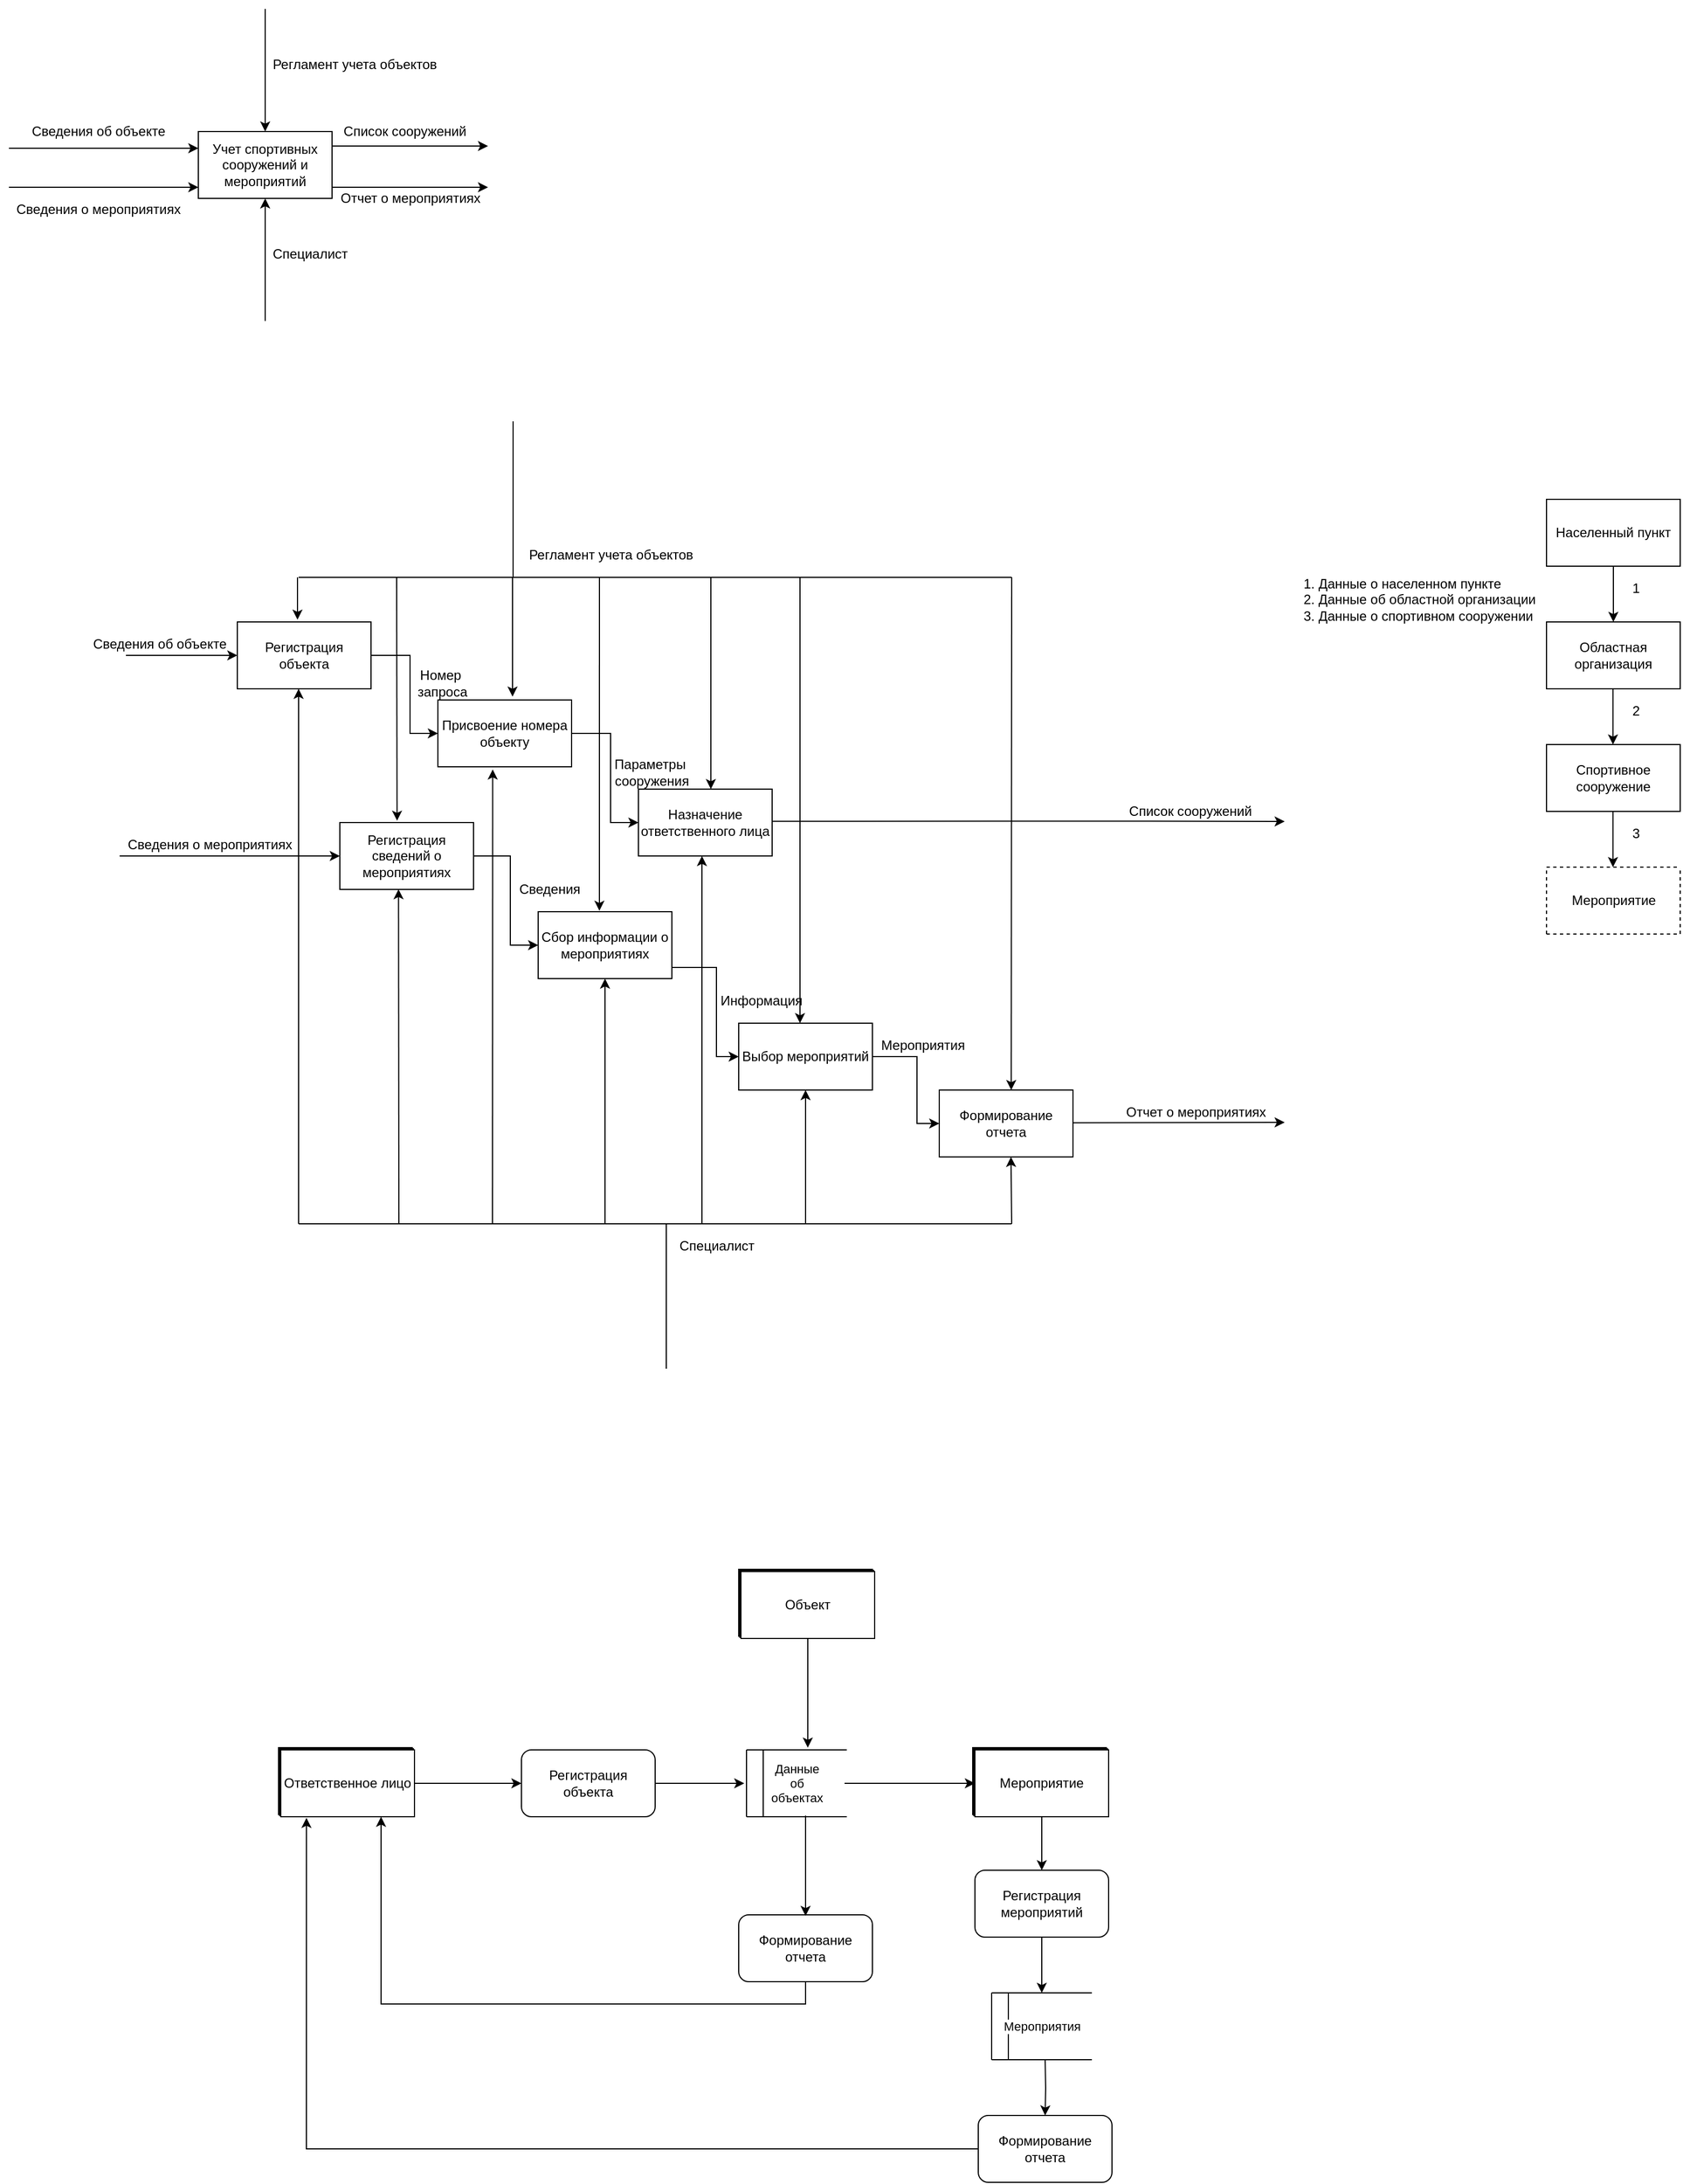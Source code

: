 <mxfile version="14.7.6" type="github">
  <diagram id="JcpFo3pnrb1yveTzviW8" name="Page-1">
    <mxGraphModel dx="977" dy="506" grid="1" gridSize="10" guides="1" tooltips="1" connect="1" arrows="1" fold="1" page="1" pageScale="1" pageWidth="827" pageHeight="1169" math="0" shadow="0">
      <root>
        <mxCell id="0" />
        <mxCell id="1" parent="0" />
        <mxCell id="RXx_gNftj5iXkbYdSQBd-1" value="Учет спортивных сооружений и мероприятий" style="rounded=0;whiteSpace=wrap;html=1;" parent="1" vertex="1">
          <mxGeometry x="220" y="140" width="120" height="60" as="geometry" />
        </mxCell>
        <mxCell id="RXx_gNftj5iXkbYdSQBd-2" value="" style="endArrow=classic;html=1;entryX=0;entryY=0.5;entryDx=0;entryDy=0;" parent="1" edge="1">
          <mxGeometry width="50" height="50" relative="1" as="geometry">
            <mxPoint x="50" y="155" as="sourcePoint" />
            <mxPoint x="220" y="155" as="targetPoint" />
          </mxGeometry>
        </mxCell>
        <mxCell id="RXx_gNftj5iXkbYdSQBd-3" value="Сведения об объекте" style="text;html=1;align=center;verticalAlign=middle;resizable=0;points=[];autosize=1;strokeColor=none;" parent="1" vertex="1">
          <mxGeometry x="60" y="130" width="140" height="20" as="geometry" />
        </mxCell>
        <mxCell id="RXx_gNftj5iXkbYdSQBd-4" value="" style="endArrow=classic;html=1;entryX=0.5;entryY=0;entryDx=0;entryDy=0;" parent="1" target="RXx_gNftj5iXkbYdSQBd-1" edge="1">
          <mxGeometry width="50" height="50" relative="1" as="geometry">
            <mxPoint x="280" y="30" as="sourcePoint" />
            <mxPoint x="300" y="130" as="targetPoint" />
          </mxGeometry>
        </mxCell>
        <mxCell id="RXx_gNftj5iXkbYdSQBd-5" value="Регламент учета объектов" style="text;html=1;align=center;verticalAlign=middle;resizable=0;points=[];autosize=1;strokeColor=none;" parent="1" vertex="1">
          <mxGeometry x="280" y="70" width="160" height="20" as="geometry" />
        </mxCell>
        <mxCell id="RXx_gNftj5iXkbYdSQBd-6" value="" style="endArrow=classic;html=1;entryX=0.5;entryY=1;entryDx=0;entryDy=0;" parent="1" target="RXx_gNftj5iXkbYdSQBd-1" edge="1">
          <mxGeometry width="50" height="50" relative="1" as="geometry">
            <mxPoint x="280" y="310" as="sourcePoint" />
            <mxPoint x="310" y="250" as="targetPoint" />
          </mxGeometry>
        </mxCell>
        <mxCell id="RXx_gNftj5iXkbYdSQBd-7" value="Специалист" style="text;html=1;align=center;verticalAlign=middle;resizable=0;points=[];autosize=1;strokeColor=none;" parent="1" vertex="1">
          <mxGeometry x="280" y="240" width="80" height="20" as="geometry" />
        </mxCell>
        <mxCell id="RXx_gNftj5iXkbYdSQBd-8" value="" style="endArrow=classic;html=1;exitX=1;exitY=0.5;exitDx=0;exitDy=0;" parent="1" edge="1">
          <mxGeometry width="50" height="50" relative="1" as="geometry">
            <mxPoint x="340" y="153" as="sourcePoint" />
            <mxPoint x="480" y="153" as="targetPoint" />
          </mxGeometry>
        </mxCell>
        <mxCell id="RXx_gNftj5iXkbYdSQBd-9" value="Список сооружений" style="text;html=1;align=center;verticalAlign=middle;resizable=0;points=[];autosize=1;strokeColor=none;" parent="1" vertex="1">
          <mxGeometry x="340" y="130" width="130" height="20" as="geometry" />
        </mxCell>
        <mxCell id="RXx_gNftj5iXkbYdSQBd-10" value="" style="endArrow=classic;html=1;" parent="1" edge="1">
          <mxGeometry width="50" height="50" relative="1" as="geometry">
            <mxPoint x="155" y="610" as="sourcePoint" />
            <mxPoint x="255" y="610" as="targetPoint" />
          </mxGeometry>
        </mxCell>
        <mxCell id="RXx_gNftj5iXkbYdSQBd-11" value="Сведения об объекте" style="text;html=1;align=center;verticalAlign=middle;resizable=0;points=[];autosize=1;strokeColor=none;" parent="1" vertex="1">
          <mxGeometry x="115" y="590" width="140" height="20" as="geometry" />
        </mxCell>
        <mxCell id="RXx_gNftj5iXkbYdSQBd-15" style="edgeStyle=orthogonalEdgeStyle;rounded=0;orthogonalLoop=1;jettySize=auto;html=1;entryX=0;entryY=0.5;entryDx=0;entryDy=0;" parent="1" source="RXx_gNftj5iXkbYdSQBd-12" target="RXx_gNftj5iXkbYdSQBd-13" edge="1">
          <mxGeometry relative="1" as="geometry">
            <Array as="points">
              <mxPoint x="410" y="610" />
              <mxPoint x="410" y="680" />
            </Array>
          </mxGeometry>
        </mxCell>
        <mxCell id="RXx_gNftj5iXkbYdSQBd-12" value="Регистрация объекта" style="rounded=0;whiteSpace=wrap;html=1;" parent="1" vertex="1">
          <mxGeometry x="255" y="580" width="120" height="60" as="geometry" />
        </mxCell>
        <mxCell id="RXx_gNftj5iXkbYdSQBd-18" style="edgeStyle=orthogonalEdgeStyle;rounded=0;orthogonalLoop=1;jettySize=auto;html=1;entryX=0;entryY=0.5;entryDx=0;entryDy=0;" parent="1" source="RXx_gNftj5iXkbYdSQBd-13" target="RXx_gNftj5iXkbYdSQBd-17" edge="1">
          <mxGeometry relative="1" as="geometry">
            <Array as="points">
              <mxPoint x="590" y="680" />
              <mxPoint x="590" y="760" />
            </Array>
          </mxGeometry>
        </mxCell>
        <mxCell id="RXx_gNftj5iXkbYdSQBd-13" value="Присвоение номера объекту" style="rounded=0;whiteSpace=wrap;html=1;" parent="1" vertex="1">
          <mxGeometry x="435" y="650" width="120" height="60" as="geometry" />
        </mxCell>
        <mxCell id="RXx_gNftj5iXkbYdSQBd-16" value="Номер&lt;br&gt;&amp;nbsp;запроса" style="text;html=1;align=center;verticalAlign=middle;resizable=0;points=[];autosize=1;strokeColor=none;" parent="1" vertex="1">
          <mxGeometry x="407" y="620" width="60" height="30" as="geometry" />
        </mxCell>
        <mxCell id="RXx_gNftj5iXkbYdSQBd-17" value="Назначение ответственного лица" style="rounded=0;whiteSpace=wrap;html=1;" parent="1" vertex="1">
          <mxGeometry x="615" y="730" width="120" height="60" as="geometry" />
        </mxCell>
        <mxCell id="RXx_gNftj5iXkbYdSQBd-22" value="Параметры&lt;br&gt;&amp;nbsp;сооружения" style="text;html=1;align=center;verticalAlign=middle;resizable=0;points=[];autosize=1;strokeColor=none;" parent="1" vertex="1">
          <mxGeometry x="580" y="700" width="90" height="30" as="geometry" />
        </mxCell>
        <mxCell id="RXx_gNftj5iXkbYdSQBd-27" style="edgeStyle=orthogonalEdgeStyle;rounded=0;orthogonalLoop=1;jettySize=auto;html=1;exitX=1;exitY=0.5;exitDx=0;exitDy=0;" parent="1" edge="1">
          <mxGeometry relative="1" as="geometry">
            <mxPoint x="1195" y="759" as="targetPoint" />
            <mxPoint x="735" y="758.82" as="sourcePoint" />
            <Array as="points">
              <mxPoint x="1075" y="759" />
              <mxPoint x="1075" y="759" />
            </Array>
          </mxGeometry>
        </mxCell>
        <mxCell id="RXx_gNftj5iXkbYdSQBd-28" value="Список сооружений" style="text;html=1;align=center;verticalAlign=middle;resizable=0;points=[];autosize=1;strokeColor=none;" parent="1" vertex="1">
          <mxGeometry x="1045" y="740" width="130" height="20" as="geometry" />
        </mxCell>
        <mxCell id="RXx_gNftj5iXkbYdSQBd-51" value="" style="group" parent="1" vertex="1" connectable="0">
          <mxGeometry x="292" y="1590" width="122" height="62" as="geometry" />
        </mxCell>
        <mxCell id="RXx_gNftj5iXkbYdSQBd-48" value="" style="rounded=0;whiteSpace=wrap;html=1;" parent="RXx_gNftj5iXkbYdSQBd-51" vertex="1">
          <mxGeometry width="120" height="60" as="geometry" />
        </mxCell>
        <mxCell id="RXx_gNftj5iXkbYdSQBd-49" value="" style="rounded=0;whiteSpace=wrap;html=1;" parent="RXx_gNftj5iXkbYdSQBd-51" vertex="1">
          <mxGeometry x="1" y="1" width="120" height="60" as="geometry" />
        </mxCell>
        <mxCell id="RXx_gNftj5iXkbYdSQBd-50" value="Ответственное лицо" style="rounded=0;whiteSpace=wrap;html=1;" parent="RXx_gNftj5iXkbYdSQBd-51" vertex="1">
          <mxGeometry x="2" y="2" width="120" height="60" as="geometry" />
        </mxCell>
        <mxCell id="RXx_gNftj5iXkbYdSQBd-58" value="" style="group" parent="1" vertex="1" connectable="0">
          <mxGeometry x="712" y="1592" width="90" height="60" as="geometry" />
        </mxCell>
        <mxCell id="RXx_gNftj5iXkbYdSQBd-53" value="" style="endArrow=none;html=1;" parent="RXx_gNftj5iXkbYdSQBd-58" edge="1">
          <mxGeometry width="50" height="50" as="geometry">
            <mxPoint y="60" as="sourcePoint" />
            <mxPoint as="targetPoint" />
          </mxGeometry>
        </mxCell>
        <mxCell id="RXx_gNftj5iXkbYdSQBd-54" value="" style="endArrow=none;html=1;" parent="RXx_gNftj5iXkbYdSQBd-58" edge="1">
          <mxGeometry x="5" width="50" height="50" as="geometry">
            <mxPoint x="15" y="60" as="sourcePoint" />
            <mxPoint x="15" as="targetPoint" />
          </mxGeometry>
        </mxCell>
        <mxCell id="itpdXc0H2e_z4cBBcjtA-39" value="Данные&lt;br&gt;об&lt;br&gt;объектах" style="edgeLabel;html=1;align=center;verticalAlign=middle;resizable=0;points=[];" parent="RXx_gNftj5iXkbYdSQBd-54" vertex="1" connectable="0">
          <mxGeometry relative="1" as="geometry">
            <mxPoint x="30" as="offset" />
          </mxGeometry>
        </mxCell>
        <mxCell id="RXx_gNftj5iXkbYdSQBd-55" value="" style="endArrow=none;html=1;" parent="RXx_gNftj5iXkbYdSQBd-58" edge="1">
          <mxGeometry width="50" height="50" as="geometry">
            <mxPoint as="sourcePoint" />
            <mxPoint x="90" as="targetPoint" />
          </mxGeometry>
        </mxCell>
        <mxCell id="RXx_gNftj5iXkbYdSQBd-56" value="" style="endArrow=none;html=1;" parent="RXx_gNftj5iXkbYdSQBd-58" edge="1">
          <mxGeometry width="50" height="50" as="geometry">
            <mxPoint y="60" as="sourcePoint" />
            <mxPoint x="90" y="60" as="targetPoint" />
          </mxGeometry>
        </mxCell>
        <mxCell id="itpdXc0H2e_z4cBBcjtA-38" style="edgeStyle=orthogonalEdgeStyle;rounded=0;orthogonalLoop=1;jettySize=auto;html=1;" parent="1" source="RXx_gNftj5iXkbYdSQBd-94" edge="1">
          <mxGeometry relative="1" as="geometry">
            <mxPoint x="710" y="1622" as="targetPoint" />
          </mxGeometry>
        </mxCell>
        <mxCell id="RXx_gNftj5iXkbYdSQBd-94" value="Регистрация объекта" style="rounded=1;whiteSpace=wrap;html=1;" parent="1" vertex="1">
          <mxGeometry x="510" y="1592" width="120" height="60" as="geometry" />
        </mxCell>
        <mxCell id="itpdXc0H2e_z4cBBcjtA-1" value="" style="endArrow=classic;html=1;entryX=0;entryY=0.5;entryDx=0;entryDy=0;" parent="1" edge="1">
          <mxGeometry width="50" height="50" relative="1" as="geometry">
            <mxPoint x="50" y="190" as="sourcePoint" />
            <mxPoint x="220" y="190" as="targetPoint" />
          </mxGeometry>
        </mxCell>
        <mxCell id="itpdXc0H2e_z4cBBcjtA-2" value="Сведения о мероприятиях" style="text;html=1;align=center;verticalAlign=middle;resizable=0;points=[];autosize=1;strokeColor=none;" parent="1" vertex="1">
          <mxGeometry x="50" y="200" width="160" height="20" as="geometry" />
        </mxCell>
        <mxCell id="itpdXc0H2e_z4cBBcjtA-3" value="" style="endArrow=classic;html=1;exitX=1;exitY=0.5;exitDx=0;exitDy=0;" parent="1" edge="1">
          <mxGeometry width="50" height="50" relative="1" as="geometry">
            <mxPoint x="340" y="190" as="sourcePoint" />
            <mxPoint x="480" y="190" as="targetPoint" />
          </mxGeometry>
        </mxCell>
        <mxCell id="itpdXc0H2e_z4cBBcjtA-4" value="Отчет о мероприятиях" style="text;html=1;align=center;verticalAlign=middle;resizable=0;points=[];autosize=1;strokeColor=none;" parent="1" vertex="1">
          <mxGeometry x="340" y="190" width="140" height="20" as="geometry" />
        </mxCell>
        <mxCell id="itpdXc0H2e_z4cBBcjtA-18" style="edgeStyle=orthogonalEdgeStyle;rounded=0;orthogonalLoop=1;jettySize=auto;html=1;entryX=0;entryY=0.5;entryDx=0;entryDy=0;" parent="1" source="itpdXc0H2e_z4cBBcjtA-5" target="itpdXc0H2e_z4cBBcjtA-8" edge="1">
          <mxGeometry relative="1" as="geometry">
            <Array as="points">
              <mxPoint x="500" y="790" />
              <mxPoint x="500" y="870" />
            </Array>
          </mxGeometry>
        </mxCell>
        <mxCell id="itpdXc0H2e_z4cBBcjtA-5" value="Регистрация сведений о мероприятиях" style="rounded=0;whiteSpace=wrap;html=1;" parent="1" vertex="1">
          <mxGeometry x="347" y="760" width="120" height="60" as="geometry" />
        </mxCell>
        <mxCell id="itpdXc0H2e_z4cBBcjtA-6" value="Сведения о мероприятиях" style="text;html=1;align=center;verticalAlign=middle;resizable=0;points=[];autosize=1;strokeColor=none;" parent="1" vertex="1">
          <mxGeometry x="150" y="770" width="160" height="20" as="geometry" />
        </mxCell>
        <mxCell id="itpdXc0H2e_z4cBBcjtA-7" value="" style="endArrow=classic;html=1;entryX=0;entryY=0.5;entryDx=0;entryDy=0;exitX=-0.004;exitY=1;exitDx=0;exitDy=0;exitPerimeter=0;" parent="1" source="itpdXc0H2e_z4cBBcjtA-6" edge="1">
          <mxGeometry width="50" height="50" relative="1" as="geometry">
            <mxPoint x="177" y="790.0" as="sourcePoint" />
            <mxPoint x="347" y="790.0" as="targetPoint" />
          </mxGeometry>
        </mxCell>
        <mxCell id="itpdXc0H2e_z4cBBcjtA-13" style="edgeStyle=orthogonalEdgeStyle;rounded=0;orthogonalLoop=1;jettySize=auto;html=1;entryX=0;entryY=0.5;entryDx=0;entryDy=0;" parent="1" source="itpdXc0H2e_z4cBBcjtA-8" target="itpdXc0H2e_z4cBBcjtA-12" edge="1">
          <mxGeometry relative="1" as="geometry">
            <Array as="points">
              <mxPoint x="685" y="890" />
              <mxPoint x="685" y="970" />
            </Array>
          </mxGeometry>
        </mxCell>
        <mxCell id="itpdXc0H2e_z4cBBcjtA-8" value="Сбор информации о мероприятиях" style="rounded=0;whiteSpace=wrap;html=1;" parent="1" vertex="1">
          <mxGeometry x="525" y="840" width="120" height="60" as="geometry" />
        </mxCell>
        <mxCell id="itpdXc0H2e_z4cBBcjtA-20" style="edgeStyle=orthogonalEdgeStyle;rounded=0;orthogonalLoop=1;jettySize=auto;html=1;entryX=0;entryY=0.5;entryDx=0;entryDy=0;" parent="1" source="itpdXc0H2e_z4cBBcjtA-12" target="itpdXc0H2e_z4cBBcjtA-15" edge="1">
          <mxGeometry relative="1" as="geometry">
            <Array as="points">
              <mxPoint x="865" y="970" />
              <mxPoint x="865" y="1030" />
            </Array>
          </mxGeometry>
        </mxCell>
        <mxCell id="itpdXc0H2e_z4cBBcjtA-12" value="Выбор мероприятий" style="rounded=0;whiteSpace=wrap;html=1;" parent="1" vertex="1">
          <mxGeometry x="705" y="940" width="120" height="60" as="geometry" />
        </mxCell>
        <mxCell id="itpdXc0H2e_z4cBBcjtA-15" value="Формирование отчета" style="rounded=0;whiteSpace=wrap;html=1;" parent="1" vertex="1">
          <mxGeometry x="885" y="1000" width="120" height="60" as="geometry" />
        </mxCell>
        <mxCell id="itpdXc0H2e_z4cBBcjtA-26" value="" style="endArrow=classic;html=1;exitX=-0.004;exitY=1;exitDx=0;exitDy=0;exitPerimeter=0;" parent="1" edge="1">
          <mxGeometry width="50" height="50" relative="1" as="geometry">
            <mxPoint x="1005.0" y="1029.41" as="sourcePoint" />
            <mxPoint x="1195" y="1029" as="targetPoint" />
          </mxGeometry>
        </mxCell>
        <mxCell id="itpdXc0H2e_z4cBBcjtA-27" value="Отчет о мероприятиях" style="text;html=1;align=center;verticalAlign=middle;resizable=0;points=[];autosize=1;strokeColor=none;" parent="1" vertex="1">
          <mxGeometry x="1045" y="1010" width="140" height="20" as="geometry" />
        </mxCell>
        <mxCell id="itpdXc0H2e_z4cBBcjtA-29" value="Сведения" style="text;html=1;align=center;verticalAlign=middle;resizable=0;points=[];autosize=1;strokeColor=none;" parent="1" vertex="1">
          <mxGeometry x="500" y="810" width="70" height="20" as="geometry" />
        </mxCell>
        <mxCell id="itpdXc0H2e_z4cBBcjtA-30" value="Информация" style="text;html=1;align=center;verticalAlign=middle;resizable=0;points=[];autosize=1;strokeColor=none;" parent="1" vertex="1">
          <mxGeometry x="680" y="910" width="90" height="20" as="geometry" />
        </mxCell>
        <mxCell id="itpdXc0H2e_z4cBBcjtA-31" value="Мероприятия" style="text;html=1;align=center;verticalAlign=middle;resizable=0;points=[];autosize=1;strokeColor=none;" parent="1" vertex="1">
          <mxGeometry x="825" y="950" width="90" height="20" as="geometry" />
        </mxCell>
        <mxCell id="itpdXc0H2e_z4cBBcjtA-34" value="Регламент учета объектов" style="text;html=1;align=center;verticalAlign=middle;resizable=0;points=[];autosize=1;strokeColor=none;" parent="1" vertex="1">
          <mxGeometry x="510" y="510" width="160" height="20" as="geometry" />
        </mxCell>
        <mxCell id="itpdXc0H2e_z4cBBcjtA-35" value="Специалист" style="text;html=1;align=center;verticalAlign=middle;resizable=0;points=[];autosize=1;strokeColor=none;" parent="1" vertex="1">
          <mxGeometry x="645" y="1130" width="80" height="20" as="geometry" />
        </mxCell>
        <mxCell id="itpdXc0H2e_z4cBBcjtA-36" style="edgeStyle=orthogonalEdgeStyle;rounded=0;orthogonalLoop=1;jettySize=auto;html=1;exitX=1;exitY=0.5;exitDx=0;exitDy=0;entryX=0;entryY=0.5;entryDx=0;entryDy=0;" parent="1" source="RXx_gNftj5iXkbYdSQBd-50" target="RXx_gNftj5iXkbYdSQBd-94" edge="1">
          <mxGeometry relative="1" as="geometry" />
        </mxCell>
        <mxCell id="itpdXc0H2e_z4cBBcjtA-40" value="Формирование отчета" style="rounded=1;whiteSpace=wrap;html=1;" parent="1" vertex="1">
          <mxGeometry x="705" y="1740" width="120" height="60" as="geometry" />
        </mxCell>
        <mxCell id="itpdXc0H2e_z4cBBcjtA-42" style="edgeStyle=orthogonalEdgeStyle;rounded=0;orthogonalLoop=1;jettySize=auto;html=1;entryX=0.5;entryY=0;entryDx=0;entryDy=0;" parent="1" edge="1">
          <mxGeometry relative="1" as="geometry">
            <mxPoint x="765" y="1741" as="targetPoint" />
            <mxPoint x="765" y="1651" as="sourcePoint" />
          </mxGeometry>
        </mxCell>
        <mxCell id="itpdXc0H2e_z4cBBcjtA-47" style="edgeStyle=orthogonalEdgeStyle;rounded=0;orthogonalLoop=1;jettySize=auto;html=1;entryX=0.75;entryY=1;entryDx=0;entryDy=0;exitX=0.5;exitY=1;exitDx=0;exitDy=0;" parent="1" source="itpdXc0H2e_z4cBBcjtA-40" target="RXx_gNftj5iXkbYdSQBd-50" edge="1">
          <mxGeometry relative="1" as="geometry">
            <mxPoint x="775" y="1751" as="targetPoint" />
            <mxPoint x="775" y="1661" as="sourcePoint" />
          </mxGeometry>
        </mxCell>
        <mxCell id="itpdXc0H2e_z4cBBcjtA-48" value="" style="group" parent="1" vertex="1" connectable="0">
          <mxGeometry x="915" y="1590" width="122" height="62" as="geometry" />
        </mxCell>
        <mxCell id="itpdXc0H2e_z4cBBcjtA-49" value="" style="rounded=0;whiteSpace=wrap;html=1;" parent="itpdXc0H2e_z4cBBcjtA-48" vertex="1">
          <mxGeometry width="120" height="60" as="geometry" />
        </mxCell>
        <mxCell id="itpdXc0H2e_z4cBBcjtA-50" value="" style="rounded=0;whiteSpace=wrap;html=1;" parent="itpdXc0H2e_z4cBBcjtA-48" vertex="1">
          <mxGeometry x="1" y="1" width="120" height="60" as="geometry" />
        </mxCell>
        <mxCell id="itpdXc0H2e_z4cBBcjtA-51" value="Мероприятие" style="rounded=0;whiteSpace=wrap;html=1;" parent="itpdXc0H2e_z4cBBcjtA-48" vertex="1">
          <mxGeometry x="2" y="2" width="120" height="60" as="geometry" />
        </mxCell>
        <mxCell id="itpdXc0H2e_z4cBBcjtA-52" value="" style="group" parent="1" vertex="1" connectable="0">
          <mxGeometry x="705" y="1430" width="122" height="62" as="geometry" />
        </mxCell>
        <mxCell id="itpdXc0H2e_z4cBBcjtA-53" value="" style="rounded=0;whiteSpace=wrap;html=1;" parent="itpdXc0H2e_z4cBBcjtA-52" vertex="1">
          <mxGeometry width="120" height="60" as="geometry" />
        </mxCell>
        <mxCell id="itpdXc0H2e_z4cBBcjtA-54" value="" style="rounded=0;whiteSpace=wrap;html=1;" parent="itpdXc0H2e_z4cBBcjtA-52" vertex="1">
          <mxGeometry x="1" y="1" width="120" height="60" as="geometry" />
        </mxCell>
        <mxCell id="itpdXc0H2e_z4cBBcjtA-55" value="Объект" style="rounded=0;whiteSpace=wrap;html=1;" parent="itpdXc0H2e_z4cBBcjtA-52" vertex="1">
          <mxGeometry x="2" y="2" width="120" height="60" as="geometry" />
        </mxCell>
        <mxCell id="itpdXc0H2e_z4cBBcjtA-56" style="edgeStyle=orthogonalEdgeStyle;rounded=0;orthogonalLoop=1;jettySize=auto;html=1;exitX=0.5;exitY=1;exitDx=0;exitDy=0;" parent="1" source="itpdXc0H2e_z4cBBcjtA-55" edge="1">
          <mxGeometry relative="1" as="geometry">
            <mxPoint x="767" y="1590" as="targetPoint" />
            <mxPoint x="640" y="1632" as="sourcePoint" />
          </mxGeometry>
        </mxCell>
        <mxCell id="itpdXc0H2e_z4cBBcjtA-57" style="edgeStyle=orthogonalEdgeStyle;rounded=0;orthogonalLoop=1;jettySize=auto;html=1;entryX=0;entryY=0.5;entryDx=0;entryDy=0;" parent="1" target="itpdXc0H2e_z4cBBcjtA-51" edge="1">
          <mxGeometry relative="1" as="geometry">
            <mxPoint x="910" y="1630" as="targetPoint" />
            <mxPoint x="800" y="1622" as="sourcePoint" />
            <Array as="points">
              <mxPoint x="810" y="1622" />
            </Array>
          </mxGeometry>
        </mxCell>
        <mxCell id="itpdXc0H2e_z4cBBcjtA-58" value="" style="group" parent="1" vertex="1" connectable="0">
          <mxGeometry x="932" y="1810" width="90" height="60" as="geometry" />
        </mxCell>
        <mxCell id="itpdXc0H2e_z4cBBcjtA-59" value="" style="endArrow=none;html=1;" parent="itpdXc0H2e_z4cBBcjtA-58" edge="1">
          <mxGeometry width="50" height="50" as="geometry">
            <mxPoint y="60" as="sourcePoint" />
            <mxPoint as="targetPoint" />
          </mxGeometry>
        </mxCell>
        <mxCell id="itpdXc0H2e_z4cBBcjtA-60" value="" style="endArrow=none;html=1;" parent="itpdXc0H2e_z4cBBcjtA-58" edge="1">
          <mxGeometry x="5" width="50" height="50" as="geometry">
            <mxPoint x="15" y="60" as="sourcePoint" />
            <mxPoint x="15" as="targetPoint" />
          </mxGeometry>
        </mxCell>
        <mxCell id="itpdXc0H2e_z4cBBcjtA-61" value="Мероприятия" style="edgeLabel;html=1;align=center;verticalAlign=middle;resizable=0;points=[];" parent="itpdXc0H2e_z4cBBcjtA-60" vertex="1" connectable="0">
          <mxGeometry relative="1" as="geometry">
            <mxPoint x="30" as="offset" />
          </mxGeometry>
        </mxCell>
        <mxCell id="itpdXc0H2e_z4cBBcjtA-62" value="" style="endArrow=none;html=1;" parent="itpdXc0H2e_z4cBBcjtA-58" edge="1">
          <mxGeometry width="50" height="50" as="geometry">
            <mxPoint as="sourcePoint" />
            <mxPoint x="90" as="targetPoint" />
          </mxGeometry>
        </mxCell>
        <mxCell id="itpdXc0H2e_z4cBBcjtA-63" value="" style="endArrow=none;html=1;" parent="itpdXc0H2e_z4cBBcjtA-58" edge="1">
          <mxGeometry width="50" height="50" as="geometry">
            <mxPoint y="60" as="sourcePoint" />
            <mxPoint x="90" y="60" as="targetPoint" />
          </mxGeometry>
        </mxCell>
        <mxCell id="itpdXc0H2e_z4cBBcjtA-67" style="edgeStyle=orthogonalEdgeStyle;rounded=0;orthogonalLoop=1;jettySize=auto;html=1;" parent="1" source="itpdXc0H2e_z4cBBcjtA-65" edge="1">
          <mxGeometry relative="1" as="geometry">
            <mxPoint x="977" y="1810" as="targetPoint" />
          </mxGeometry>
        </mxCell>
        <mxCell id="itpdXc0H2e_z4cBBcjtA-65" value="Регистрация мероприятий" style="rounded=1;whiteSpace=wrap;html=1;" parent="1" vertex="1">
          <mxGeometry x="917" y="1700" width="120" height="60" as="geometry" />
        </mxCell>
        <mxCell id="itpdXc0H2e_z4cBBcjtA-66" style="edgeStyle=orthogonalEdgeStyle;rounded=0;orthogonalLoop=1;jettySize=auto;html=1;entryX=0.5;entryY=0;entryDx=0;entryDy=0;" parent="1" source="itpdXc0H2e_z4cBBcjtA-51" target="itpdXc0H2e_z4cBBcjtA-65" edge="1">
          <mxGeometry relative="1" as="geometry" />
        </mxCell>
        <mxCell id="itpdXc0H2e_z4cBBcjtA-68" value="Формирование отчета" style="rounded=1;whiteSpace=wrap;html=1;" parent="1" vertex="1">
          <mxGeometry x="920" y="1920" width="120" height="60" as="geometry" />
        </mxCell>
        <mxCell id="itpdXc0H2e_z4cBBcjtA-69" style="edgeStyle=orthogonalEdgeStyle;rounded=0;orthogonalLoop=1;jettySize=auto;html=1;entryX=0.5;entryY=0;entryDx=0;entryDy=0;" parent="1" target="itpdXc0H2e_z4cBBcjtA-68" edge="1">
          <mxGeometry relative="1" as="geometry">
            <mxPoint x="987" y="1820" as="targetPoint" />
            <mxPoint x="980" y="1870" as="sourcePoint" />
          </mxGeometry>
        </mxCell>
        <mxCell id="itpdXc0H2e_z4cBBcjtA-70" style="edgeStyle=orthogonalEdgeStyle;rounded=0;orthogonalLoop=1;jettySize=auto;html=1;exitX=0;exitY=0.5;exitDx=0;exitDy=0;entryX=0.192;entryY=1.017;entryDx=0;entryDy=0;entryPerimeter=0;" parent="1" source="itpdXc0H2e_z4cBBcjtA-68" target="RXx_gNftj5iXkbYdSQBd-50" edge="1">
          <mxGeometry relative="1" as="geometry">
            <mxPoint x="320" y="1660" as="targetPoint" />
            <mxPoint x="775" y="1810" as="sourcePoint" />
          </mxGeometry>
        </mxCell>
        <mxCell id="Nf5ckHOMyByGEh3sh1v1-1" value="" style="endArrow=none;html=1;" parent="1" edge="1">
          <mxGeometry width="50" height="50" relative="1" as="geometry">
            <mxPoint x="502.5" y="540" as="sourcePoint" />
            <mxPoint x="502.5" y="400" as="targetPoint" />
          </mxGeometry>
        </mxCell>
        <mxCell id="Nf5ckHOMyByGEh3sh1v1-2" value="" style="endArrow=none;html=1;" parent="1" edge="1">
          <mxGeometry width="50" height="50" relative="1" as="geometry">
            <mxPoint x="310" y="540" as="sourcePoint" />
            <mxPoint x="950" y="540" as="targetPoint" />
          </mxGeometry>
        </mxCell>
        <mxCell id="Nf5ckHOMyByGEh3sh1v1-3" value="" style="endArrow=classic;html=1;" parent="1" edge="1">
          <mxGeometry width="50" height="50" relative="1" as="geometry">
            <mxPoint x="309" y="540" as="sourcePoint" />
            <mxPoint x="309" y="578" as="targetPoint" />
          </mxGeometry>
        </mxCell>
        <mxCell id="Nf5ckHOMyByGEh3sh1v1-4" value="" style="endArrow=classic;html=1;" parent="1" edge="1">
          <mxGeometry width="50" height="50" relative="1" as="geometry">
            <mxPoint x="502" y="540" as="sourcePoint" />
            <mxPoint x="502" y="647" as="targetPoint" />
          </mxGeometry>
        </mxCell>
        <mxCell id="Nf5ckHOMyByGEh3sh1v1-5" value="" style="endArrow=classic;html=1;" parent="1" edge="1">
          <mxGeometry width="50" height="50" relative="1" as="geometry">
            <mxPoint x="680" y="540" as="sourcePoint" />
            <mxPoint x="680" y="730" as="targetPoint" />
          </mxGeometry>
        </mxCell>
        <mxCell id="Nf5ckHOMyByGEh3sh1v1-6" value="" style="endArrow=none;html=1;" parent="1" edge="1">
          <mxGeometry width="50" height="50" relative="1" as="geometry">
            <mxPoint x="640" y="1250" as="sourcePoint" />
            <mxPoint x="640" y="1120" as="targetPoint" />
          </mxGeometry>
        </mxCell>
        <mxCell id="Nf5ckHOMyByGEh3sh1v1-7" value="" style="endArrow=none;html=1;" parent="1" edge="1">
          <mxGeometry width="50" height="50" relative="1" as="geometry">
            <mxPoint x="310" y="1120" as="sourcePoint" />
            <mxPoint x="950" y="1120" as="targetPoint" />
          </mxGeometry>
        </mxCell>
        <mxCell id="Nf5ckHOMyByGEh3sh1v1-8" value="" style="endArrow=classic;html=1;entryX=0.439;entryY=0.997;entryDx=0;entryDy=0;entryPerimeter=0;" parent="1" target="itpdXc0H2e_z4cBBcjtA-5" edge="1">
          <mxGeometry width="50" height="50" relative="1" as="geometry">
            <mxPoint x="400" y="1120" as="sourcePoint" />
            <mxPoint x="390" y="824" as="targetPoint" />
          </mxGeometry>
        </mxCell>
        <mxCell id="Nf5ckHOMyByGEh3sh1v1-9" value="" style="endArrow=classic;html=1;entryX=0.5;entryY=1;entryDx=0;entryDy=0;" parent="1" target="itpdXc0H2e_z4cBBcjtA-8" edge="1">
          <mxGeometry width="50" height="50" relative="1" as="geometry">
            <mxPoint x="585" y="1120" as="sourcePoint" />
            <mxPoint x="630" y="1010" as="targetPoint" />
          </mxGeometry>
        </mxCell>
        <mxCell id="Nf5ckHOMyByGEh3sh1v1-10" value="" style="endArrow=classic;html=1;entryX=0.5;entryY=1;entryDx=0;entryDy=0;" parent="1" target="itpdXc0H2e_z4cBBcjtA-12" edge="1">
          <mxGeometry width="50" height="50" relative="1" as="geometry">
            <mxPoint x="765" y="1120" as="sourcePoint" />
            <mxPoint x="730" y="1040" as="targetPoint" />
          </mxGeometry>
        </mxCell>
        <mxCell id="Nf5ckHOMyByGEh3sh1v1-11" value="" style="endArrow=classic;html=1;" parent="1" edge="1">
          <mxGeometry width="50" height="50" relative="1" as="geometry">
            <mxPoint x="950" y="1120" as="sourcePoint" />
            <mxPoint x="949.333" y="1060" as="targetPoint" />
          </mxGeometry>
        </mxCell>
        <mxCell id="Nf5ckHOMyByGEh3sh1v1-12" value="" style="endArrow=classic;html=1;entryX=0.428;entryY=-0.028;entryDx=0;entryDy=0;entryPerimeter=0;" parent="1" target="itpdXc0H2e_z4cBBcjtA-5" edge="1">
          <mxGeometry width="50" height="50" relative="1" as="geometry">
            <mxPoint x="398" y="540" as="sourcePoint" />
            <mxPoint x="400" y="750" as="targetPoint" />
          </mxGeometry>
        </mxCell>
        <mxCell id="Nf5ckHOMyByGEh3sh1v1-13" value="" style="endArrow=classic;html=1;entryX=0.458;entryY=-0.014;entryDx=0;entryDy=0;entryPerimeter=0;" parent="1" target="itpdXc0H2e_z4cBBcjtA-8" edge="1">
          <mxGeometry width="50" height="50" relative="1" as="geometry">
            <mxPoint x="580" y="540" as="sourcePoint" />
            <mxPoint x="408.36" y="768.32" as="targetPoint" />
          </mxGeometry>
        </mxCell>
        <mxCell id="Nf5ckHOMyByGEh3sh1v1-15" value="" style="endArrow=classic;html=1;entryX=0.5;entryY=0;entryDx=0;entryDy=0;" parent="1" edge="1">
          <mxGeometry width="50" height="50" relative="1" as="geometry">
            <mxPoint x="760" y="540" as="sourcePoint" />
            <mxPoint x="760" y="940" as="targetPoint" />
          </mxGeometry>
        </mxCell>
        <mxCell id="Nf5ckHOMyByGEh3sh1v1-16" value="" style="endArrow=classic;html=1;entryX=0.41;entryY=1.04;entryDx=0;entryDy=0;entryPerimeter=0;" parent="1" target="RXx_gNftj5iXkbYdSQBd-13" edge="1">
          <mxGeometry width="50" height="50" relative="1" as="geometry">
            <mxPoint x="484" y="1120" as="sourcePoint" />
            <mxPoint x="595" y="910" as="targetPoint" />
          </mxGeometry>
        </mxCell>
        <mxCell id="Nf5ckHOMyByGEh3sh1v1-17" value="" style="endArrow=classic;html=1;" parent="1" edge="1">
          <mxGeometry width="50" height="50" relative="1" as="geometry">
            <mxPoint x="672" y="1120" as="sourcePoint" />
            <mxPoint x="672" y="790" as="targetPoint" />
          </mxGeometry>
        </mxCell>
        <mxCell id="Nf5ckHOMyByGEh3sh1v1-18" value="" style="endArrow=classic;html=1;entryX=0.5;entryY=1;entryDx=0;entryDy=0;" parent="1" edge="1">
          <mxGeometry width="50" height="50" relative="1" as="geometry">
            <mxPoint x="310" y="1120" as="sourcePoint" />
            <mxPoint x="310" y="640.0" as="targetPoint" />
          </mxGeometry>
        </mxCell>
        <mxCell id="Nf5ckHOMyByGEh3sh1v1-20" value="" style="endArrow=classic;html=1;entryX=0.5;entryY=0;entryDx=0;entryDy=0;" parent="1" edge="1">
          <mxGeometry width="50" height="50" relative="1" as="geometry">
            <mxPoint x="950" y="540" as="sourcePoint" />
            <mxPoint x="949.58" y="1000" as="targetPoint" />
          </mxGeometry>
        </mxCell>
        <mxCell id="Jly8fTGTSviSt7EjpAVl-1" value="Населенный пункт" style="rounded=0;whiteSpace=wrap;html=1;" vertex="1" parent="1">
          <mxGeometry x="1430" y="470" width="120" height="60" as="geometry" />
        </mxCell>
        <mxCell id="Jly8fTGTSviSt7EjpAVl-2" value="Областная организация" style="rounded=0;whiteSpace=wrap;html=1;" vertex="1" parent="1">
          <mxGeometry x="1430" y="580" width="120" height="60" as="geometry" />
        </mxCell>
        <mxCell id="Jly8fTGTSviSt7EjpAVl-3" value="Спортивное сооружение" style="rounded=0;whiteSpace=wrap;html=1;" vertex="1" parent="1">
          <mxGeometry x="1430" y="690" width="120" height="60" as="geometry" />
        </mxCell>
        <mxCell id="Jly8fTGTSviSt7EjpAVl-8" value="" style="endArrow=none;dashed=1;html=1;" edge="1" parent="1">
          <mxGeometry width="50" height="50" relative="1" as="geometry">
            <mxPoint x="1430" y="800" as="sourcePoint" />
            <mxPoint x="1550" y="800" as="targetPoint" />
          </mxGeometry>
        </mxCell>
        <mxCell id="Jly8fTGTSviSt7EjpAVl-9" value="" style="endArrow=none;dashed=1;html=1;" edge="1" parent="1">
          <mxGeometry width="50" height="50" relative="1" as="geometry">
            <mxPoint x="1550" y="860" as="sourcePoint" />
            <mxPoint x="1550" y="800" as="targetPoint" />
          </mxGeometry>
        </mxCell>
        <mxCell id="Jly8fTGTSviSt7EjpAVl-11" value="" style="endArrow=none;dashed=1;html=1;" edge="1" parent="1">
          <mxGeometry width="50" height="50" relative="1" as="geometry">
            <mxPoint x="1430" y="860" as="sourcePoint" />
            <mxPoint x="1550" y="860" as="targetPoint" />
          </mxGeometry>
        </mxCell>
        <mxCell id="Jly8fTGTSviSt7EjpAVl-12" value="" style="endArrow=none;dashed=1;html=1;" edge="1" parent="1">
          <mxGeometry width="50" height="50" relative="1" as="geometry">
            <mxPoint x="1430" y="860" as="sourcePoint" />
            <mxPoint x="1430" y="800" as="targetPoint" />
          </mxGeometry>
        </mxCell>
        <mxCell id="Jly8fTGTSviSt7EjpAVl-13" value="Мероприятие" style="text;html=1;align=center;verticalAlign=middle;resizable=0;points=[];autosize=1;strokeColor=none;" vertex="1" parent="1">
          <mxGeometry x="1445" y="820" width="90" height="20" as="geometry" />
        </mxCell>
        <mxCell id="Jly8fTGTSviSt7EjpAVl-14" value="" style="endArrow=classic;html=1;exitX=0.5;exitY=1;exitDx=0;exitDy=0;entryX=0.5;entryY=0;entryDx=0;entryDy=0;" edge="1" parent="1" source="Jly8fTGTSviSt7EjpAVl-1" target="Jly8fTGTSviSt7EjpAVl-2">
          <mxGeometry width="50" height="50" relative="1" as="geometry">
            <mxPoint x="1410" y="760" as="sourcePoint" />
            <mxPoint x="1460" y="710" as="targetPoint" />
          </mxGeometry>
        </mxCell>
        <mxCell id="Jly8fTGTSviSt7EjpAVl-15" value="" style="endArrow=classic;html=1;exitX=0.5;exitY=1;exitDx=0;exitDy=0;entryX=0.5;entryY=0;entryDx=0;entryDy=0;" edge="1" parent="1">
          <mxGeometry width="50" height="50" relative="1" as="geometry">
            <mxPoint x="1489.66" y="640" as="sourcePoint" />
            <mxPoint x="1489.66" y="690" as="targetPoint" />
          </mxGeometry>
        </mxCell>
        <mxCell id="Jly8fTGTSviSt7EjpAVl-16" value="" style="endArrow=classic;html=1;exitX=0.5;exitY=1;exitDx=0;exitDy=0;entryX=0.5;entryY=0;entryDx=0;entryDy=0;" edge="1" parent="1">
          <mxGeometry width="50" height="50" relative="1" as="geometry">
            <mxPoint x="1489.66" y="750" as="sourcePoint" />
            <mxPoint x="1489.66" y="800" as="targetPoint" />
          </mxGeometry>
        </mxCell>
        <mxCell id="Jly8fTGTSviSt7EjpAVl-18" value="1" style="text;html=1;align=center;verticalAlign=middle;resizable=0;points=[];autosize=1;strokeColor=none;" vertex="1" parent="1">
          <mxGeometry x="1500" y="540" width="20" height="20" as="geometry" />
        </mxCell>
        <mxCell id="Jly8fTGTSviSt7EjpAVl-19" value="2" style="text;html=1;align=center;verticalAlign=middle;resizable=0;points=[];autosize=1;strokeColor=none;" vertex="1" parent="1">
          <mxGeometry x="1500" y="650" width="20" height="20" as="geometry" />
        </mxCell>
        <mxCell id="Jly8fTGTSviSt7EjpAVl-20" value="3" style="text;html=1;align=center;verticalAlign=middle;resizable=0;points=[];autosize=1;strokeColor=none;" vertex="1" parent="1">
          <mxGeometry x="1500" y="760" width="20" height="20" as="geometry" />
        </mxCell>
        <mxCell id="Jly8fTGTSviSt7EjpAVl-21" value="1. Данные о населенном пункте&lt;br&gt;2. Данные об областной организации&lt;br&gt;&lt;div&gt;&lt;span&gt;3. Данные о спортивном сооружении&lt;/span&gt;&lt;/div&gt;" style="text;html=1;align=left;verticalAlign=middle;resizable=0;points=[];autosize=1;strokeColor=none;" vertex="1" parent="1">
          <mxGeometry x="1210" y="535" width="220" height="50" as="geometry" />
        </mxCell>
      </root>
    </mxGraphModel>
  </diagram>
</mxfile>
